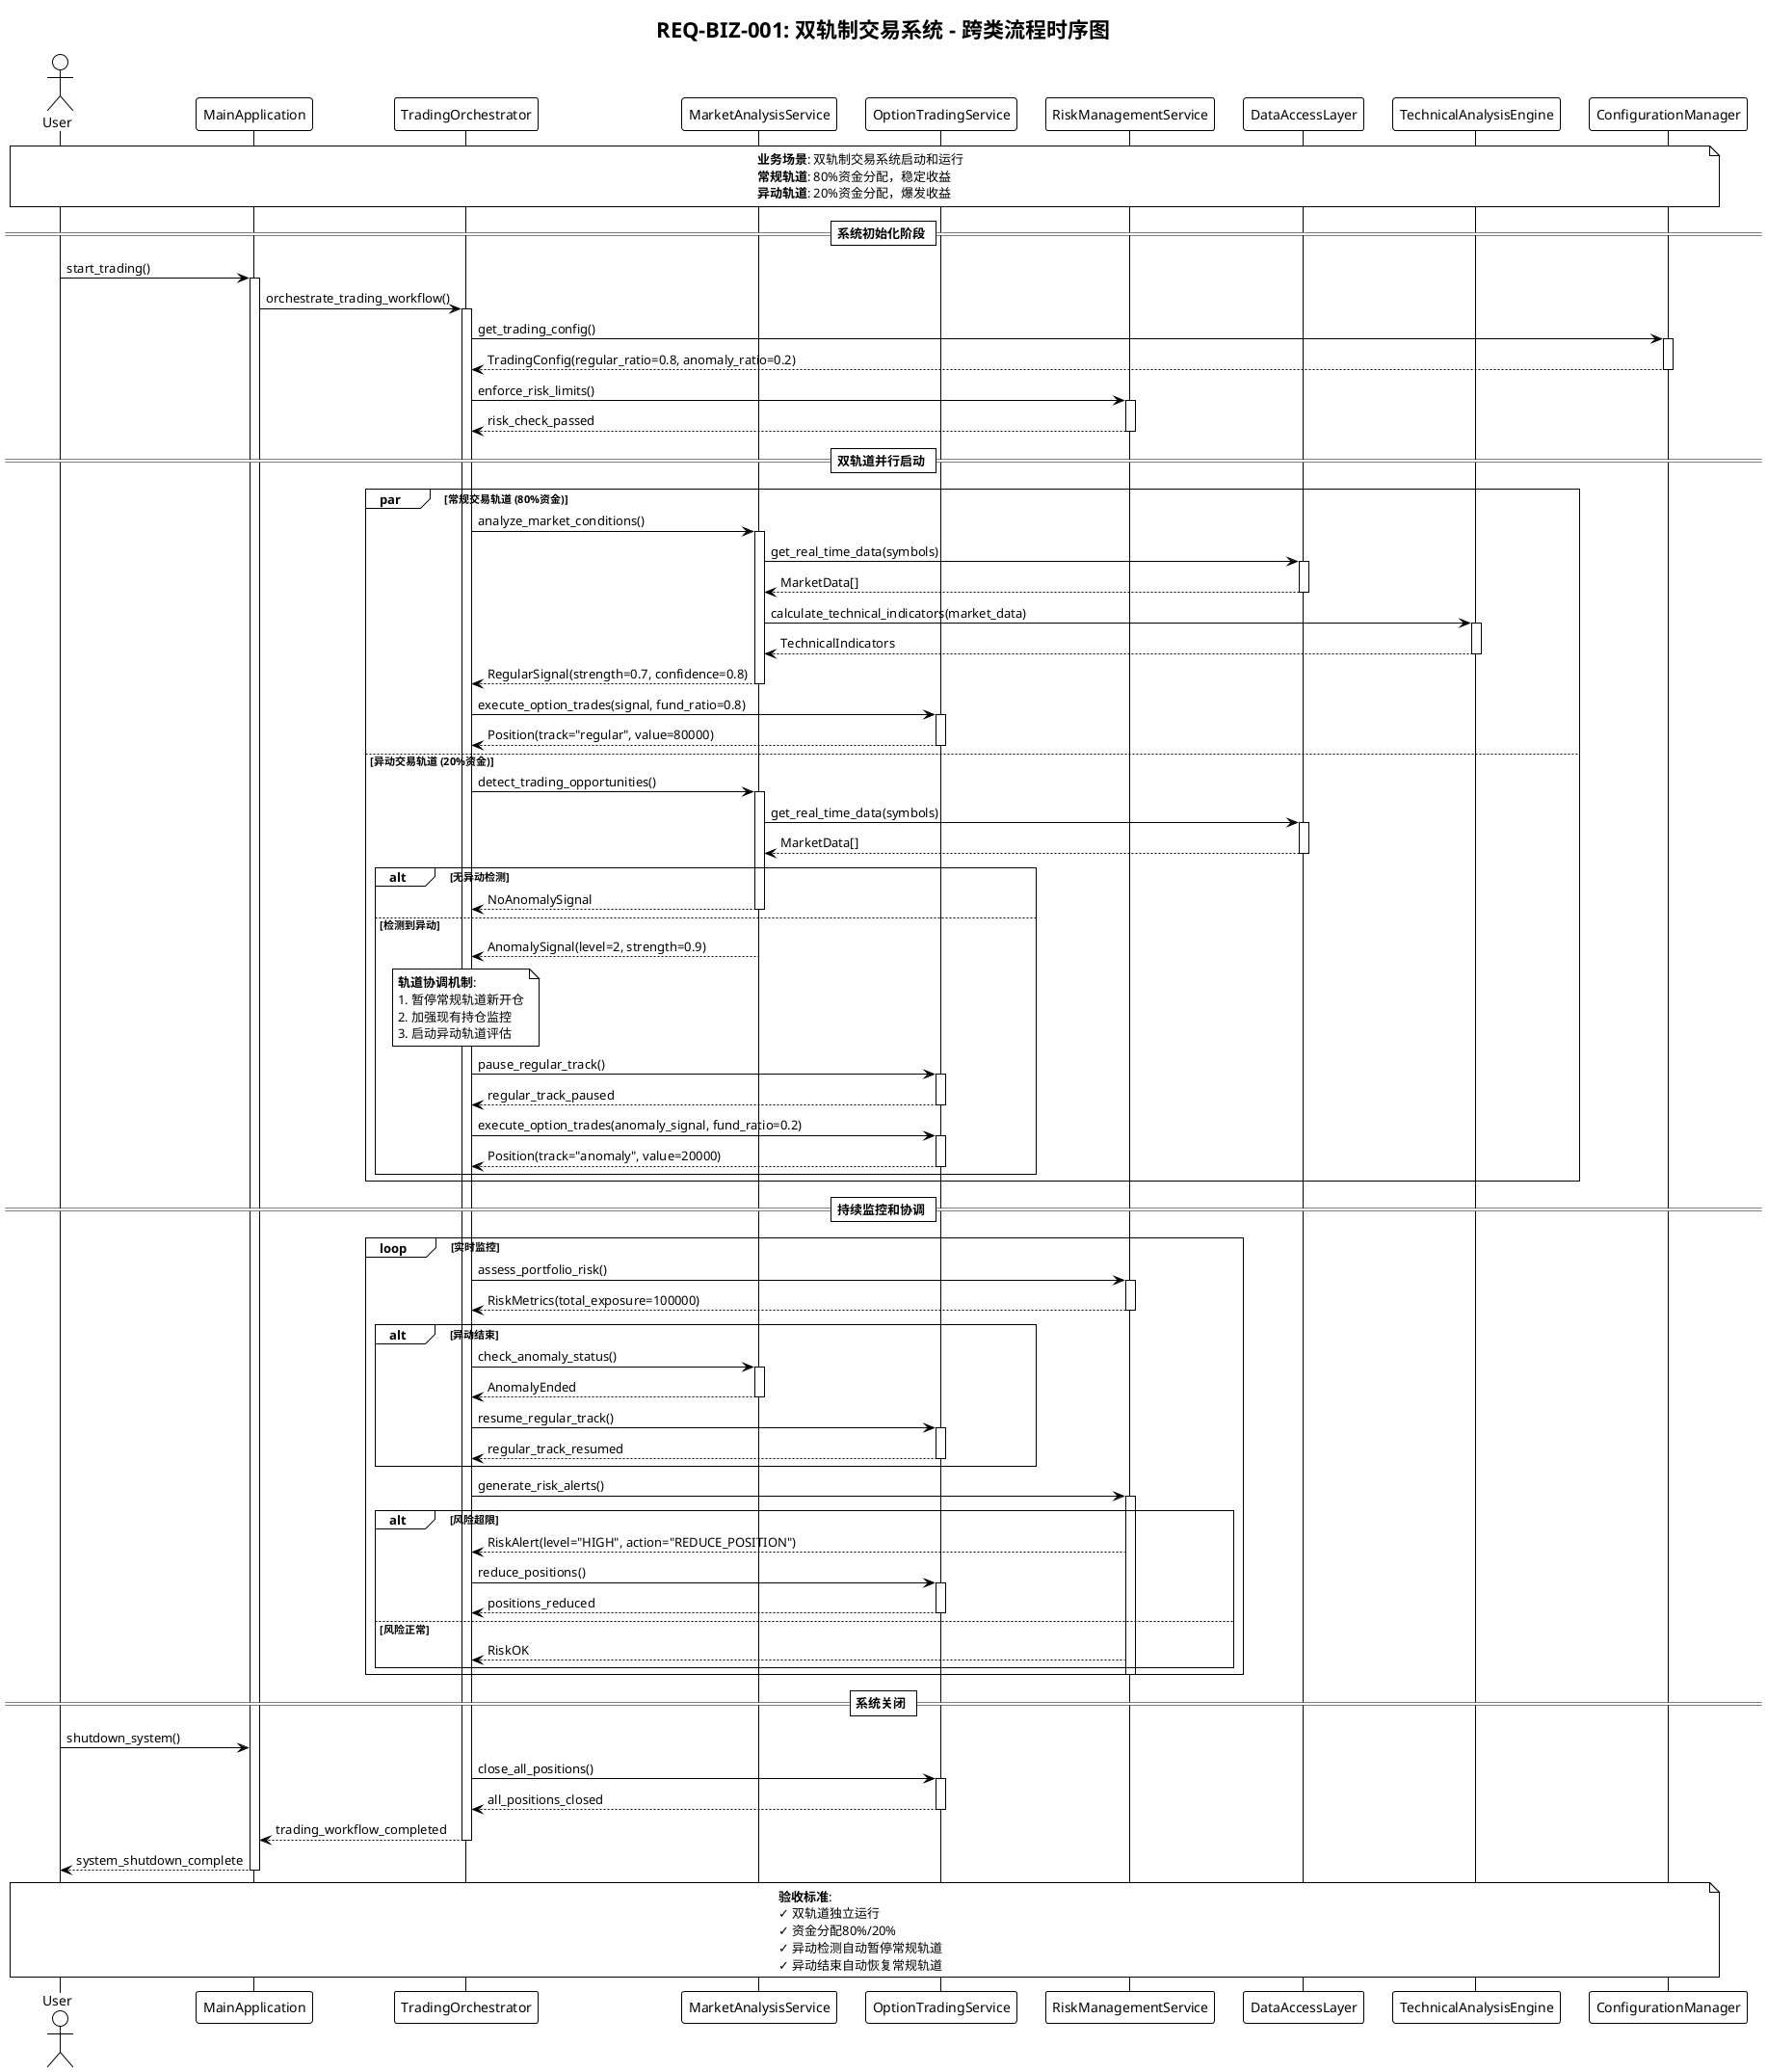 @startuml 双轨制交易系统流程时序图
!theme plain

title REQ-BIZ-001: 双轨制交易系统 - 跨类流程时序图

actor User as U
participant "MainApplication" as MA
participant "TradingOrchestrator" as TO
participant "MarketAnalysisService" as MAS
participant "OptionTradingService" as OTS
participant "RiskManagementService" as RMS
participant "DataAccessLayer" as DAL
participant "TechnicalAnalysisEngine" as TAE
participant "ConfigurationManager" as CM

note over U, CM
  **业务场景**: 双轨制交易系统启动和运行
  **常规轨道**: 80%资金分配，稳定收益
  **异动轨道**: 20%资金分配，爆发收益
end note

== 系统初始化阶段 ==

U -> MA: start_trading()
activate MA

MA -> TO: orchestrate_trading_workflow()
activate TO

TO -> CM: get_trading_config()
activate CM
CM --> TO: TradingConfig(regular_ratio=0.8, anomaly_ratio=0.2)
deactivate CM

TO -> RMS: enforce_risk_limits()
activate RMS
RMS --> TO: risk_check_passed
deactivate RMS

== 双轨道并行启动 ==

par 常规交易轨道 (80%资金)
    TO -> MAS: analyze_market_conditions()
    activate MAS
    
    MAS -> DAL: get_real_time_data(symbols)
    activate DAL
    DAL --> MAS: MarketData[]
    deactivate DAL
    
    MAS -> TAE: calculate_technical_indicators(market_data)
    activate TAE
    TAE --> MAS: TechnicalIndicators
    deactivate TAE
    
    MAS --> TO: RegularSignal(strength=0.7, confidence=0.8)
    deactivate MAS
    
    TO -> OTS: execute_option_trades(signal, fund_ratio=0.8)
    activate OTS
    OTS --> TO: Position(track="regular", value=80000)
    deactivate OTS

else 异动交易轨道 (20%资金)
    TO -> MAS: detect_trading_opportunities()
    activate MAS
    
    MAS -> DAL: get_real_time_data(symbols)
    activate DAL
    DAL --> MAS: MarketData[]
    deactivate DAL
    
    alt 无异动检测
        MAS --> TO: NoAnomalySignal
        deactivate MAS
    else 检测到异动
        MAS --> TO: AnomalySignal(level=2, strength=0.9)
        deactivate MAS
        
        note over TO
          **轨道协调机制**:
          1. 暂停常规轨道新开仓
          2. 加强现有持仓监控
          3. 启动异动轨道评估
        end note
        
        TO -> OTS: pause_regular_track()
        activate OTS
        OTS --> TO: regular_track_paused
        deactivate OTS
        
        TO -> OTS: execute_option_trades(anomaly_signal, fund_ratio=0.2)
        activate OTS
        OTS --> TO: Position(track="anomaly", value=20000)
        deactivate OTS
    end
end

== 持续监控和协调 ==

loop 实时监控
    TO -> RMS: assess_portfolio_risk()
    activate RMS
    RMS --> TO: RiskMetrics(total_exposure=100000)
    deactivate RMS
    
    alt 异动结束
        TO -> MAS: check_anomaly_status()
        activate MAS
        MAS --> TO: AnomalyEnded
        deactivate MAS
        
        TO -> OTS: resume_regular_track()
        activate OTS
        OTS --> TO: regular_track_resumed
        deactivate OTS
    end
    
    TO -> RMS: generate_risk_alerts()
    activate RMS
    alt 风险超限
        RMS --> TO: RiskAlert(level="HIGH", action="REDUCE_POSITION")
        TO -> OTS: reduce_positions()
        activate OTS
        OTS --> TO: positions_reduced
        deactivate OTS
    else 风险正常
        RMS --> TO: RiskOK
    end
    deactivate RMS
end

== 系统关闭 ==

U -> MA: shutdown_system()
TO -> OTS: close_all_positions()
activate OTS
OTS --> TO: all_positions_closed
deactivate OTS

TO --> MA: trading_workflow_completed
deactivate TO

MA --> U: system_shutdown_complete
deactivate MA

note over U, CM
  **验收标准**:
  ✓ 双轨道独立运行
  ✓ 资金分配80%/20%
  ✓ 异动检测自动暂停常规轨道
  ✓ 异动结束自动恢复常规轨道
end note

@enduml
